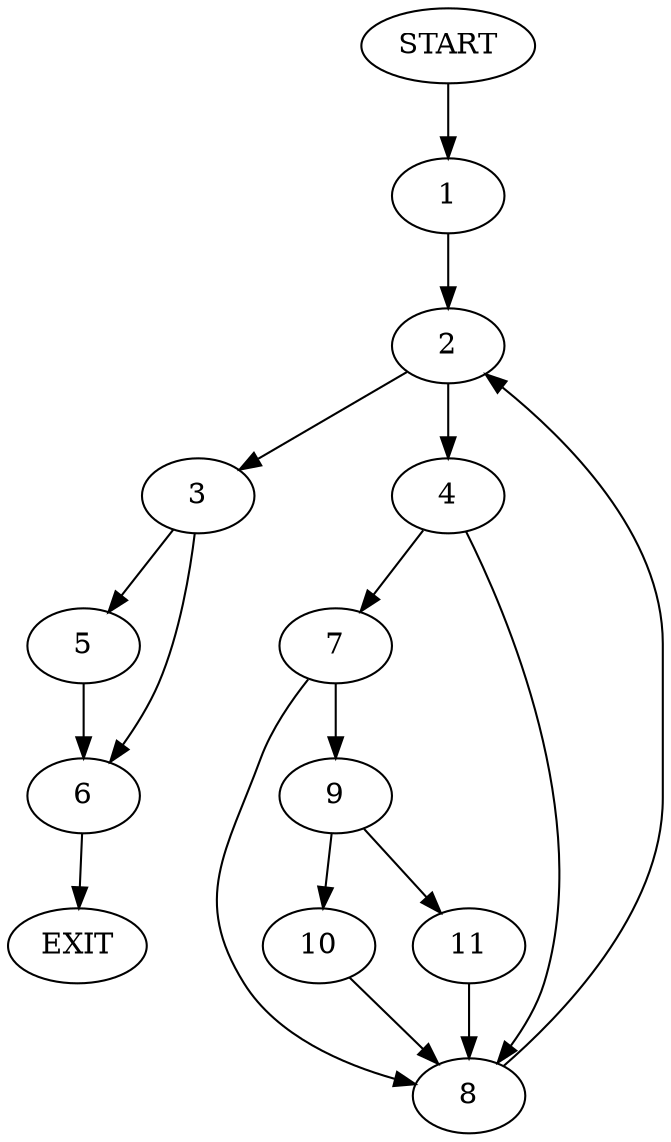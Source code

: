 digraph {
0 [label="START"]
12 [label="EXIT"]
0 -> 1
1 -> 2
2 -> 3
2 -> 4
3 -> 5
3 -> 6
4 -> 7
4 -> 8
6 -> 12
5 -> 6
7 -> 8
7 -> 9
8 -> 2
9 -> 10
9 -> 11
11 -> 8
10 -> 8
}
